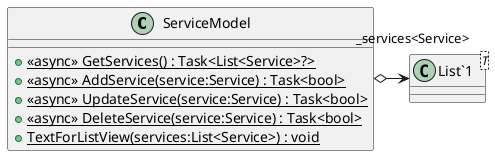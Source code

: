 @startuml
class ServiceModel {
    + {static} <<async>> GetServices() : Task<List<Service>?>
    + {static} <<async>> AddService(service:Service) : Task<bool>
    + {static} <<async>> UpdateService(service:Service) : Task<bool>
    + {static} <<async>> DeleteService(service:Service) : Task<bool>
    + {static} TextForListView(services:List<Service>) : void
}
class "List`1"<T> {
}
ServiceModel o-> "_services<Service>" "List`1"
@enduml
